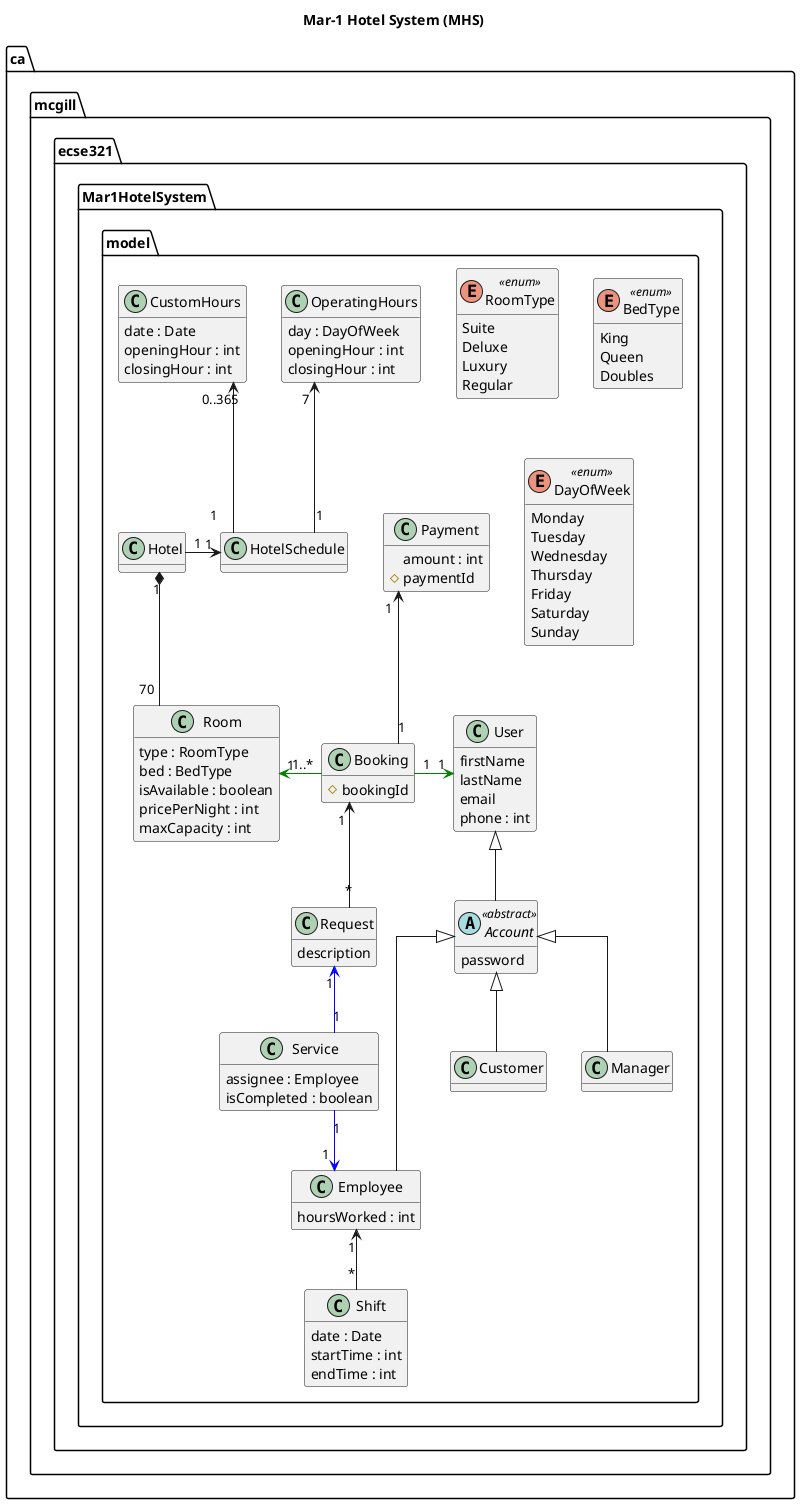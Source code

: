 @startuml DomainModel
title Mar-1 Hotel System (MHS)
skinparam linetype ortho
hide methods
top to bottom direction

package ca.mcgill.ecse321.Mar1HotelSystem.model {
    Class User {
        firstName
        lastName
        email
        phone : int
    }

    abstract Class Account <<abstract>> {
        password
    }
    together {
        Class Employee {
            hoursWorked : int
        }

        Class Manager {
        }

        Class Customer {
        }
    }

    ' Associations of users
    User    <|-- Account
    Account <|-- Employee
    Account <|-- Customer
    Account <|-- Manager

    ' Employees and their shifts/schedule
    Class Shift {
        date : Date
        startTime : int
        endTime : int
    }

    Shift "*" -up-> "1" Employee

    ' Room, Booking, Request, Payment
    Class Room {
        type : RoomType
        bed : BedType
        isAvailable : boolean
        pricePerNight : int
        maxCapacity : int
    }

    Room "70" -up-* "1" Hotel

    Class Booking {
        # bookingId
    }

    Booking "1..*" -left[#green]-> "1" Room
    Booking "1" -right[#green]-> "1" User

    Class Request {
        description
    }

    Request "*" -up-> "1" Booking

    Class Service {
        assignee : Employee
        isCompleted : boolean
    }

    Service "1" -up[#blue]-> "1" Request
    Service "1" -down[#blue]-> "1" Employee

    Class Payment {
        amount : int
        # paymentId
    }

    Booking "1" -up-> "1" Payment

    ' Hotel, Hotel Hours of Operations

    Class Hotel

    Class HotelSchedule

    Hotel "1" -left-> "1" HotelSchedule

    Class OperatingHours {
        day : DayOfWeek
        openingHour : int
        closingHour : int
    }

    Class CustomHours {
        date : Date
        openingHour : int
        closingHour : int
    }


    HotelSchedule "1" -up-> "0..365" CustomHours
    HotelSchedule "1" -up-> "7" OperatingHours

    enum RoomType <<enum>> {
        Suite
        Deluxe
        Luxury
        Regular
    }

    enum BedType <<enum>> {
        King
        Queen
        Doubles
    }
    enum DayOfWeek <<enum>> {
        Monday
        Tuesday
        Wednesday
        Thursday
        Friday
        Saturday
        Sunday
    }
}
@enduml